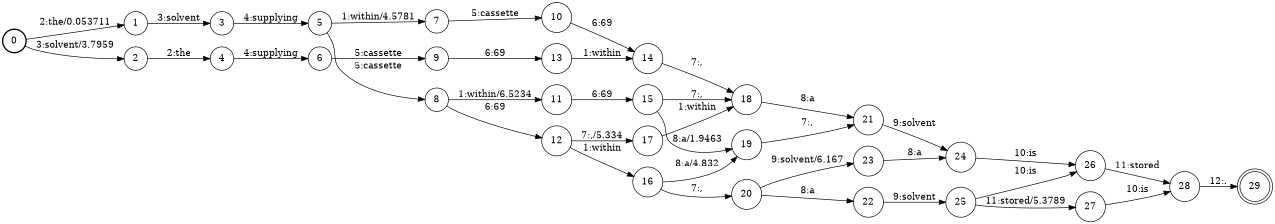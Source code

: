 digraph FST {
rankdir = LR;
size = "8.5,11";
label = "";
center = 1;
orientation = Portrait;
ranksep = "0.4";
nodesep = "0.25";
0 [label = "0", shape = circle, style = bold, fontsize = 14]
	0 -> 1 [label = "2:the/0.053711", fontsize = 14];
	0 -> 2 [label = "3:solvent/3.7959", fontsize = 14];
1 [label = "1", shape = circle, style = solid, fontsize = 14]
	1 -> 3 [label = "3:solvent", fontsize = 14];
2 [label = "2", shape = circle, style = solid, fontsize = 14]
	2 -> 4 [label = "2:the", fontsize = 14];
3 [label = "3", shape = circle, style = solid, fontsize = 14]
	3 -> 5 [label = "4:supplying", fontsize = 14];
4 [label = "4", shape = circle, style = solid, fontsize = 14]
	4 -> 6 [label = "4:supplying", fontsize = 14];
5 [label = "5", shape = circle, style = solid, fontsize = 14]
	5 -> 7 [label = "1:within/4.5781", fontsize = 14];
	5 -> 8 [label = "5:cassette", fontsize = 14];
6 [label = "6", shape = circle, style = solid, fontsize = 14]
	6 -> 9 [label = "5:cassette", fontsize = 14];
7 [label = "7", shape = circle, style = solid, fontsize = 14]
	7 -> 10 [label = "5:cassette", fontsize = 14];
8 [label = "8", shape = circle, style = solid, fontsize = 14]
	8 -> 11 [label = "1:within/6.5234", fontsize = 14];
	8 -> 12 [label = "6:69", fontsize = 14];
9 [label = "9", shape = circle, style = solid, fontsize = 14]
	9 -> 13 [label = "6:69", fontsize = 14];
10 [label = "10", shape = circle, style = solid, fontsize = 14]
	10 -> 14 [label = "6:69", fontsize = 14];
11 [label = "11", shape = circle, style = solid, fontsize = 14]
	11 -> 15 [label = "6:69", fontsize = 14];
12 [label = "12", shape = circle, style = solid, fontsize = 14]
	12 -> 16 [label = "1:within", fontsize = 14];
	12 -> 17 [label = "7:,/5.334", fontsize = 14];
13 [label = "13", shape = circle, style = solid, fontsize = 14]
	13 -> 14 [label = "1:within", fontsize = 14];
14 [label = "14", shape = circle, style = solid, fontsize = 14]
	14 -> 18 [label = "7:,", fontsize = 14];
15 [label = "15", shape = circle, style = solid, fontsize = 14]
	15 -> 18 [label = "7:,", fontsize = 14];
	15 -> 19 [label = "8:a/1.9463", fontsize = 14];
16 [label = "16", shape = circle, style = solid, fontsize = 14]
	16 -> 20 [label = "7:,", fontsize = 14];
	16 -> 19 [label = "8:a/4.832", fontsize = 14];
17 [label = "17", shape = circle, style = solid, fontsize = 14]
	17 -> 18 [label = "1:within", fontsize = 14];
18 [label = "18", shape = circle, style = solid, fontsize = 14]
	18 -> 21 [label = "8:a", fontsize = 14];
19 [label = "19", shape = circle, style = solid, fontsize = 14]
	19 -> 21 [label = "7:,", fontsize = 14];
20 [label = "20", shape = circle, style = solid, fontsize = 14]
	20 -> 23 [label = "9:solvent/6.167", fontsize = 14];
	20 -> 22 [label = "8:a", fontsize = 14];
21 [label = "21", shape = circle, style = solid, fontsize = 14]
	21 -> 24 [label = "9:solvent", fontsize = 14];
22 [label = "22", shape = circle, style = solid, fontsize = 14]
	22 -> 25 [label = "9:solvent", fontsize = 14];
23 [label = "23", shape = circle, style = solid, fontsize = 14]
	23 -> 24 [label = "8:a", fontsize = 14];
24 [label = "24", shape = circle, style = solid, fontsize = 14]
	24 -> 26 [label = "10:is", fontsize = 14];
25 [label = "25", shape = circle, style = solid, fontsize = 14]
	25 -> 26 [label = "10:is", fontsize = 14];
	25 -> 27 [label = "11:stored/5.3789", fontsize = 14];
26 [label = "26", shape = circle, style = solid, fontsize = 14]
	26 -> 28 [label = "11:stored", fontsize = 14];
27 [label = "27", shape = circle, style = solid, fontsize = 14]
	27 -> 28 [label = "10:is", fontsize = 14];
28 [label = "28", shape = circle, style = solid, fontsize = 14]
	28 -> 29 [label = "12:.", fontsize = 14];
29 [label = "29", shape = doublecircle, style = solid, fontsize = 14]
}

